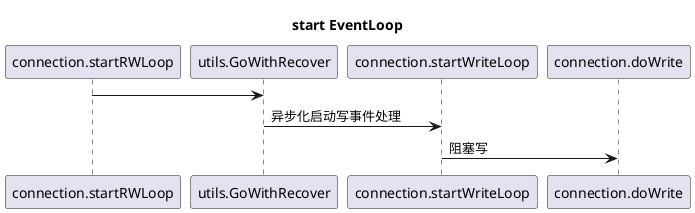 @startuml
title: start EventLoop

connection.startRWLoop -> utils.GoWithRecover:
utils.GoWithRecover -> connection.startWriteLoop: 异步化启动写事件处理
connection.startWriteLoop -> connection.doWrite: 阻塞写


@enduml
